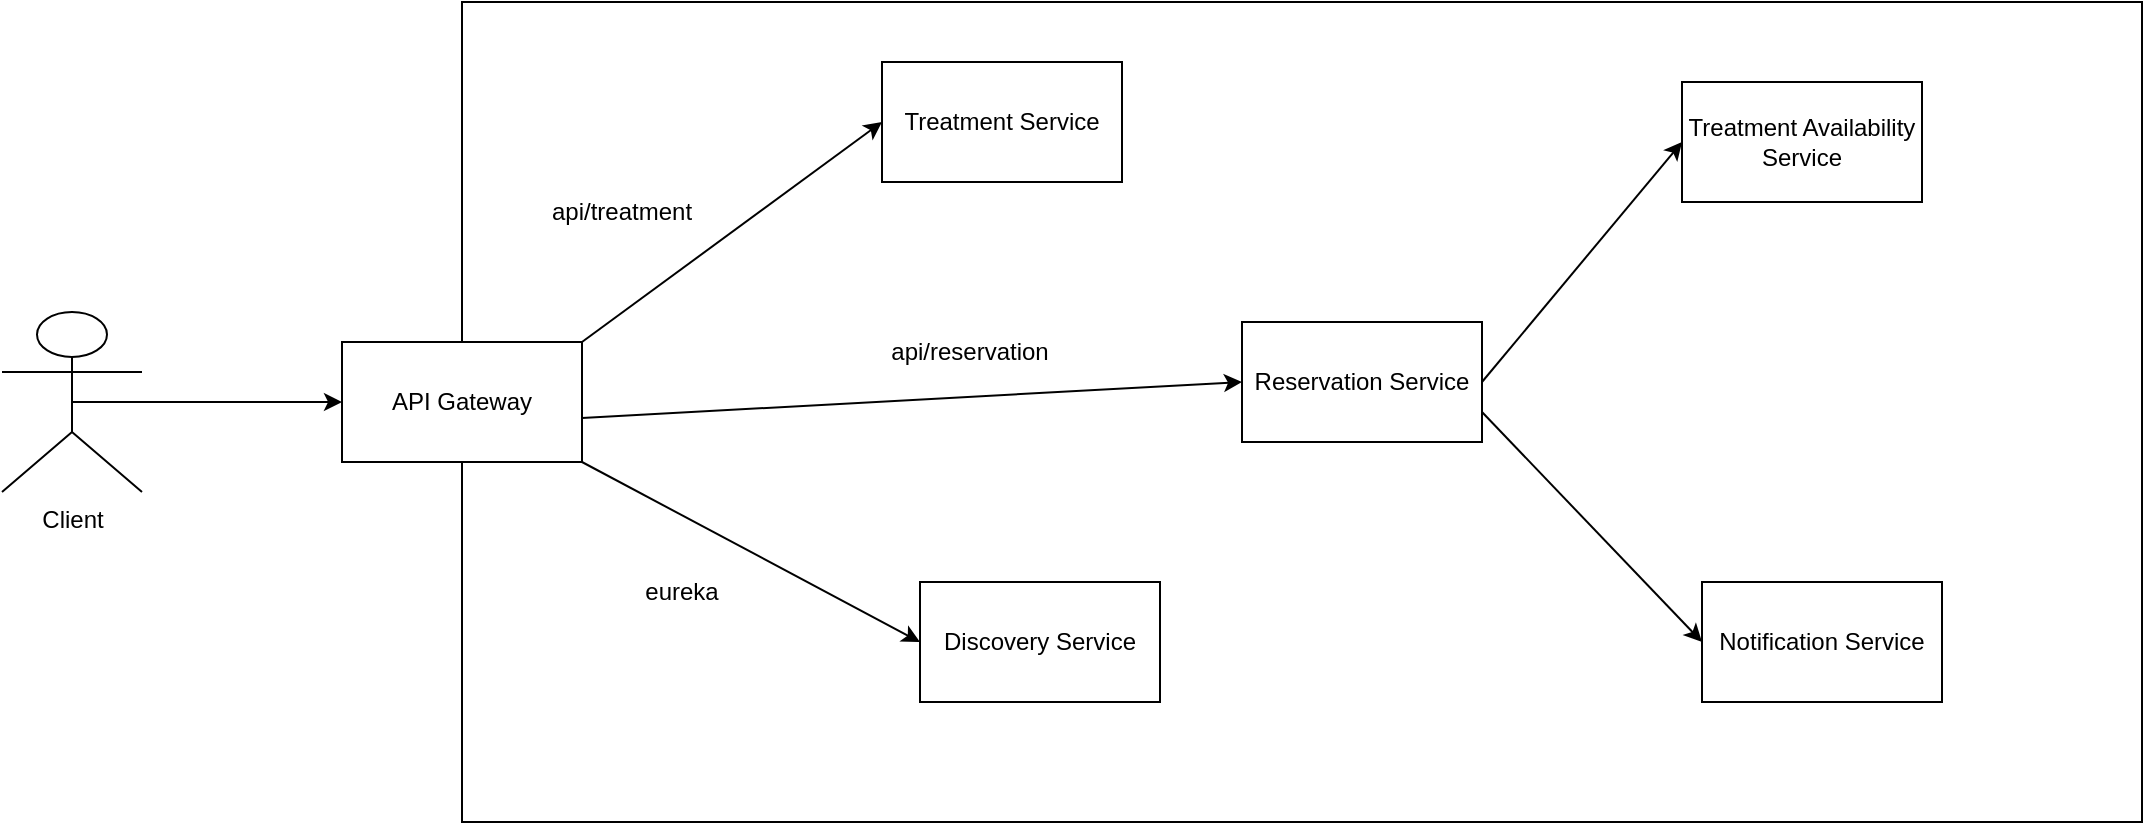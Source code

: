 <mxfile version="22.1.0" type="device">
  <diagram name="Page-1" id="RhPH_tCgFkuTfLGGg-a5">
    <mxGraphModel dx="2261" dy="750" grid="1" gridSize="10" guides="1" tooltips="1" connect="1" arrows="1" fold="1" page="1" pageScale="1" pageWidth="827" pageHeight="1169" math="0" shadow="0">
      <root>
        <mxCell id="0" />
        <mxCell id="1" parent="0" />
        <mxCell id="sy0lvshHWSIWx93XbI1l-1" value="" style="rounded=0;whiteSpace=wrap;html=1;" vertex="1" parent="1">
          <mxGeometry x="130" y="160" width="840" height="410" as="geometry" />
        </mxCell>
        <mxCell id="sy0lvshHWSIWx93XbI1l-2" value="Treatment Service" style="rounded=0;whiteSpace=wrap;html=1;" vertex="1" parent="1">
          <mxGeometry x="340" y="190" width="120" height="60" as="geometry" />
        </mxCell>
        <mxCell id="sy0lvshHWSIWx93XbI1l-3" value="Notification Service" style="rounded=0;whiteSpace=wrap;html=1;" vertex="1" parent="1">
          <mxGeometry x="750" y="450" width="120" height="60" as="geometry" />
        </mxCell>
        <mxCell id="sy0lvshHWSIWx93XbI1l-5" value="Reservation Service" style="rounded=0;whiteSpace=wrap;html=1;" vertex="1" parent="1">
          <mxGeometry x="520" y="320" width="120" height="60" as="geometry" />
        </mxCell>
        <mxCell id="sy0lvshHWSIWx93XbI1l-7" value="Discovery Service" style="rounded=0;whiteSpace=wrap;html=1;" vertex="1" parent="1">
          <mxGeometry x="359" y="450" width="120" height="60" as="geometry" />
        </mxCell>
        <mxCell id="sy0lvshHWSIWx93XbI1l-8" value="Treatment Availability Service" style="rounded=0;whiteSpace=wrap;html=1;" vertex="1" parent="1">
          <mxGeometry x="740" y="200" width="120" height="60" as="geometry" />
        </mxCell>
        <mxCell id="sy0lvshHWSIWx93XbI1l-9" value="API Gateway" style="rounded=0;whiteSpace=wrap;html=1;" vertex="1" parent="1">
          <mxGeometry x="70" y="330" width="120" height="60" as="geometry" />
        </mxCell>
        <mxCell id="sy0lvshHWSIWx93XbI1l-10" value="Client" style="shape=umlActor;verticalLabelPosition=bottom;verticalAlign=top;html=1;outlineConnect=0;" vertex="1" parent="1">
          <mxGeometry x="-100" y="315" width="70" height="90" as="geometry" />
        </mxCell>
        <mxCell id="sy0lvshHWSIWx93XbI1l-11" value="" style="endArrow=classic;html=1;rounded=0;exitX=0.5;exitY=0.5;exitDx=0;exitDy=0;exitPerimeter=0;entryX=0;entryY=0.5;entryDx=0;entryDy=0;" edge="1" parent="1" source="sy0lvshHWSIWx93XbI1l-10" target="sy0lvshHWSIWx93XbI1l-9">
          <mxGeometry width="50" height="50" relative="1" as="geometry">
            <mxPoint x="390" y="410" as="sourcePoint" />
            <mxPoint x="440" y="360" as="targetPoint" />
          </mxGeometry>
        </mxCell>
        <mxCell id="sy0lvshHWSIWx93XbI1l-12" value="" style="endArrow=classic;html=1;rounded=0;exitX=1;exitY=0;exitDx=0;exitDy=0;entryX=0;entryY=0.5;entryDx=0;entryDy=0;" edge="1" parent="1" source="sy0lvshHWSIWx93XbI1l-9" target="sy0lvshHWSIWx93XbI1l-2">
          <mxGeometry width="50" height="50" relative="1" as="geometry">
            <mxPoint x="390" y="410" as="sourcePoint" />
            <mxPoint x="440" y="360" as="targetPoint" />
          </mxGeometry>
        </mxCell>
        <mxCell id="sy0lvshHWSIWx93XbI1l-13" value="" style="endArrow=classic;html=1;rounded=0;exitX=1;exitY=0.633;exitDx=0;exitDy=0;exitPerimeter=0;entryX=0;entryY=0.5;entryDx=0;entryDy=0;" edge="1" parent="1" source="sy0lvshHWSIWx93XbI1l-9" target="sy0lvshHWSIWx93XbI1l-5">
          <mxGeometry width="50" height="50" relative="1" as="geometry">
            <mxPoint x="390" y="410" as="sourcePoint" />
            <mxPoint x="440" y="360" as="targetPoint" />
          </mxGeometry>
        </mxCell>
        <mxCell id="sy0lvshHWSIWx93XbI1l-14" value="" style="endArrow=classic;html=1;rounded=0;exitX=1;exitY=1;exitDx=0;exitDy=0;entryX=0;entryY=0.5;entryDx=0;entryDy=0;" edge="1" parent="1" source="sy0lvshHWSIWx93XbI1l-9" target="sy0lvshHWSIWx93XbI1l-7">
          <mxGeometry width="50" height="50" relative="1" as="geometry">
            <mxPoint x="390" y="410" as="sourcePoint" />
            <mxPoint x="440" y="360" as="targetPoint" />
          </mxGeometry>
        </mxCell>
        <mxCell id="sy0lvshHWSIWx93XbI1l-15" value="" style="endArrow=classic;html=1;rounded=0;entryX=0;entryY=0.5;entryDx=0;entryDy=0;exitX=1;exitY=0.5;exitDx=0;exitDy=0;" edge="1" parent="1" source="sy0lvshHWSIWx93XbI1l-5" target="sy0lvshHWSIWx93XbI1l-8">
          <mxGeometry width="50" height="50" relative="1" as="geometry">
            <mxPoint x="390" y="410" as="sourcePoint" />
            <mxPoint x="440" y="360" as="targetPoint" />
          </mxGeometry>
        </mxCell>
        <mxCell id="sy0lvshHWSIWx93XbI1l-16" value="" style="endArrow=classic;html=1;rounded=0;exitX=1;exitY=0.75;exitDx=0;exitDy=0;entryX=0;entryY=0.5;entryDx=0;entryDy=0;" edge="1" parent="1" source="sy0lvshHWSIWx93XbI1l-5" target="sy0lvshHWSIWx93XbI1l-3">
          <mxGeometry width="50" height="50" relative="1" as="geometry">
            <mxPoint x="390" y="410" as="sourcePoint" />
            <mxPoint x="440" y="360" as="targetPoint" />
          </mxGeometry>
        </mxCell>
        <mxCell id="sy0lvshHWSIWx93XbI1l-17" value="api/treatment" style="text;html=1;strokeColor=none;fillColor=none;align=center;verticalAlign=middle;whiteSpace=wrap;rounded=0;" vertex="1" parent="1">
          <mxGeometry x="180" y="250" width="60" height="30" as="geometry" />
        </mxCell>
        <mxCell id="sy0lvshHWSIWx93XbI1l-18" value="eureka" style="text;html=1;strokeColor=none;fillColor=none;align=center;verticalAlign=middle;whiteSpace=wrap;rounded=0;" vertex="1" parent="1">
          <mxGeometry x="210" y="440" width="60" height="30" as="geometry" />
        </mxCell>
        <mxCell id="sy0lvshHWSIWx93XbI1l-19" value="api/reservation" style="text;html=1;strokeColor=none;fillColor=none;align=center;verticalAlign=middle;whiteSpace=wrap;rounded=0;" vertex="1" parent="1">
          <mxGeometry x="354" y="320" width="60" height="30" as="geometry" />
        </mxCell>
      </root>
    </mxGraphModel>
  </diagram>
</mxfile>
